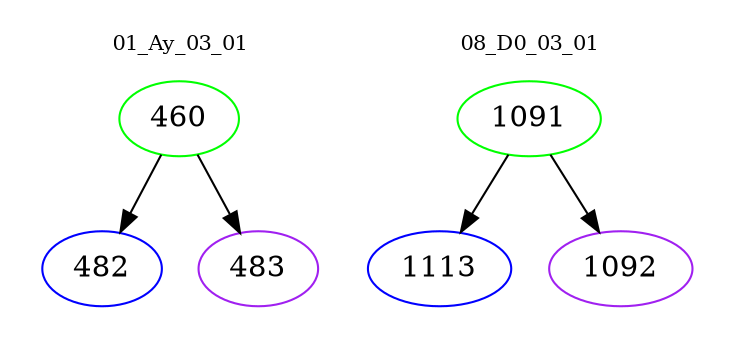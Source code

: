 digraph{
subgraph cluster_0 {
color = white
label = "01_Ay_03_01";
fontsize=10;
T0_460 [label="460", color="green"]
T0_460 -> T0_482 [color="black"]
T0_482 [label="482", color="blue"]
T0_460 -> T0_483 [color="black"]
T0_483 [label="483", color="purple"]
}
subgraph cluster_1 {
color = white
label = "08_D0_03_01";
fontsize=10;
T1_1091 [label="1091", color="green"]
T1_1091 -> T1_1113 [color="black"]
T1_1113 [label="1113", color="blue"]
T1_1091 -> T1_1092 [color="black"]
T1_1092 [label="1092", color="purple"]
}
}

